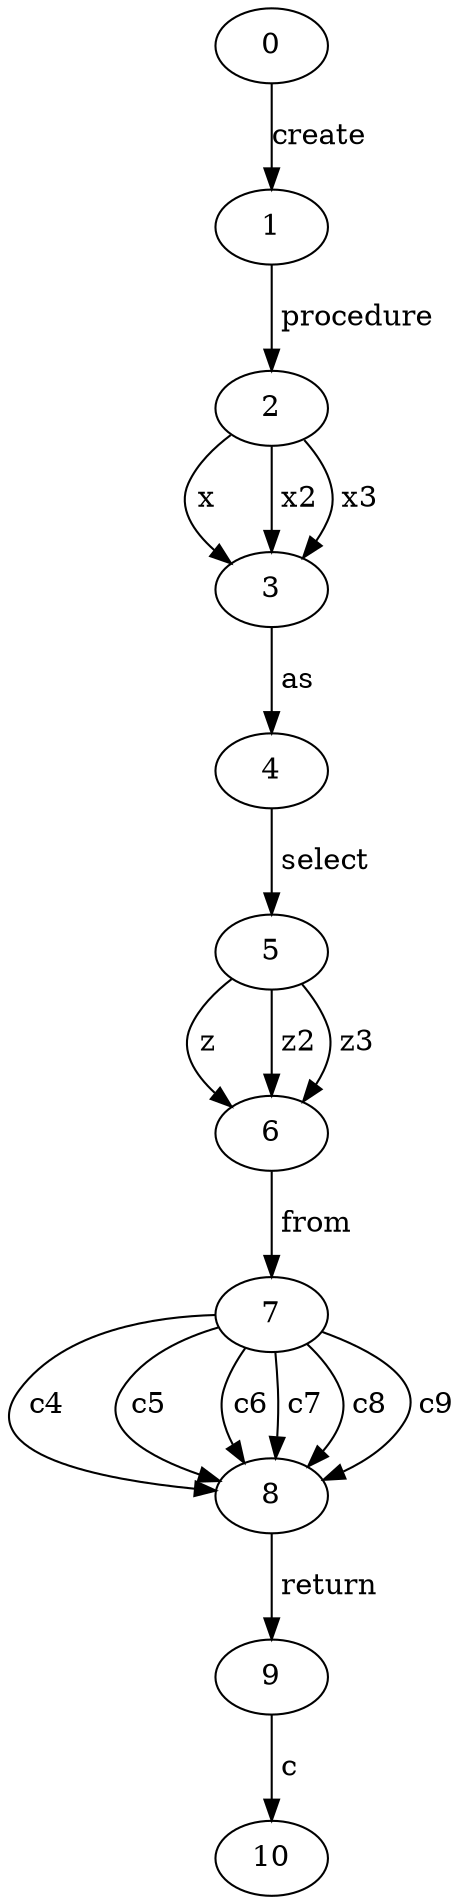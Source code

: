 digraph G
{
0;1;2;3;4;5;6;7;8;9;10;
0->1 [label="create"];
1->2 [label=" procedure"];
2->3 [label=" x "];
2->3 [label=" x2 "];
2->3 [label=" x3 "];
3->4 [label=" as "];
4->5 [label=" select "];
5->6 [label=" z "];
5->6 [label=" z2 "];
5->6 [label=" z3 "];
6->7 [label=" from "];
7->8 [label=" c4 "];
7->8 [label=" c5 "];
7->8 [label=" c6 "];
7->8 [label=" c7 "];
7->8 [label=" c8 "];
7->8 [label=" c9 "];
8->9 [label=" return "];
9->10 [label=" c "];
}